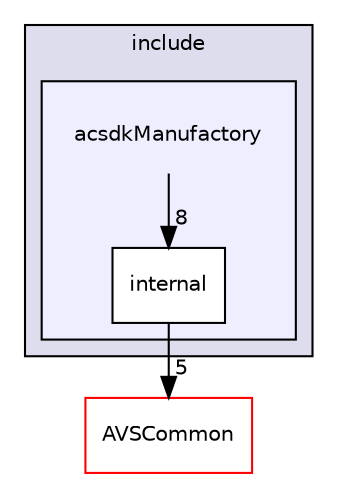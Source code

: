 digraph "/workplace/avs-device-sdk/shared/acsdkManufactory/include/acsdkManufactory" {
  compound=true
  node [ fontsize="10", fontname="Helvetica"];
  edge [ labelfontsize="10", labelfontname="Helvetica"];
  subgraph clusterdir_a5accd2ae782eec48f12ec2c237e1ecf {
    graph [ bgcolor="#ddddee", pencolor="black", label="include" fontname="Helvetica", fontsize="10", URL="dir_a5accd2ae782eec48f12ec2c237e1ecf.html"]
  subgraph clusterdir_e735da532a289b2e044598d047ba71b8 {
    graph [ bgcolor="#eeeeff", pencolor="black", label="" URL="dir_e735da532a289b2e044598d047ba71b8.html"];
    dir_e735da532a289b2e044598d047ba71b8 [shape=plaintext label="acsdkManufactory"];
    dir_3a24dd5ae58bb77dbb0869d335d79895 [shape=box label="internal" color="black" fillcolor="white" style="filled" URL="dir_3a24dd5ae58bb77dbb0869d335d79895.html"];
  }
  }
  dir_13e65effb2bde530b17b3d5eefcd0266 [shape=box label="AVSCommon" fillcolor="white" style="filled" color="red" URL="dir_13e65effb2bde530b17b3d5eefcd0266.html"];
  dir_3a24dd5ae58bb77dbb0869d335d79895->dir_13e65effb2bde530b17b3d5eefcd0266 [headlabel="5", labeldistance=1.5 headhref="dir_000602_000017.html"];
  dir_e735da532a289b2e044598d047ba71b8->dir_3a24dd5ae58bb77dbb0869d335d79895 [headlabel="8", labeldistance=1.5 headhref="dir_000601_000602.html"];
}
